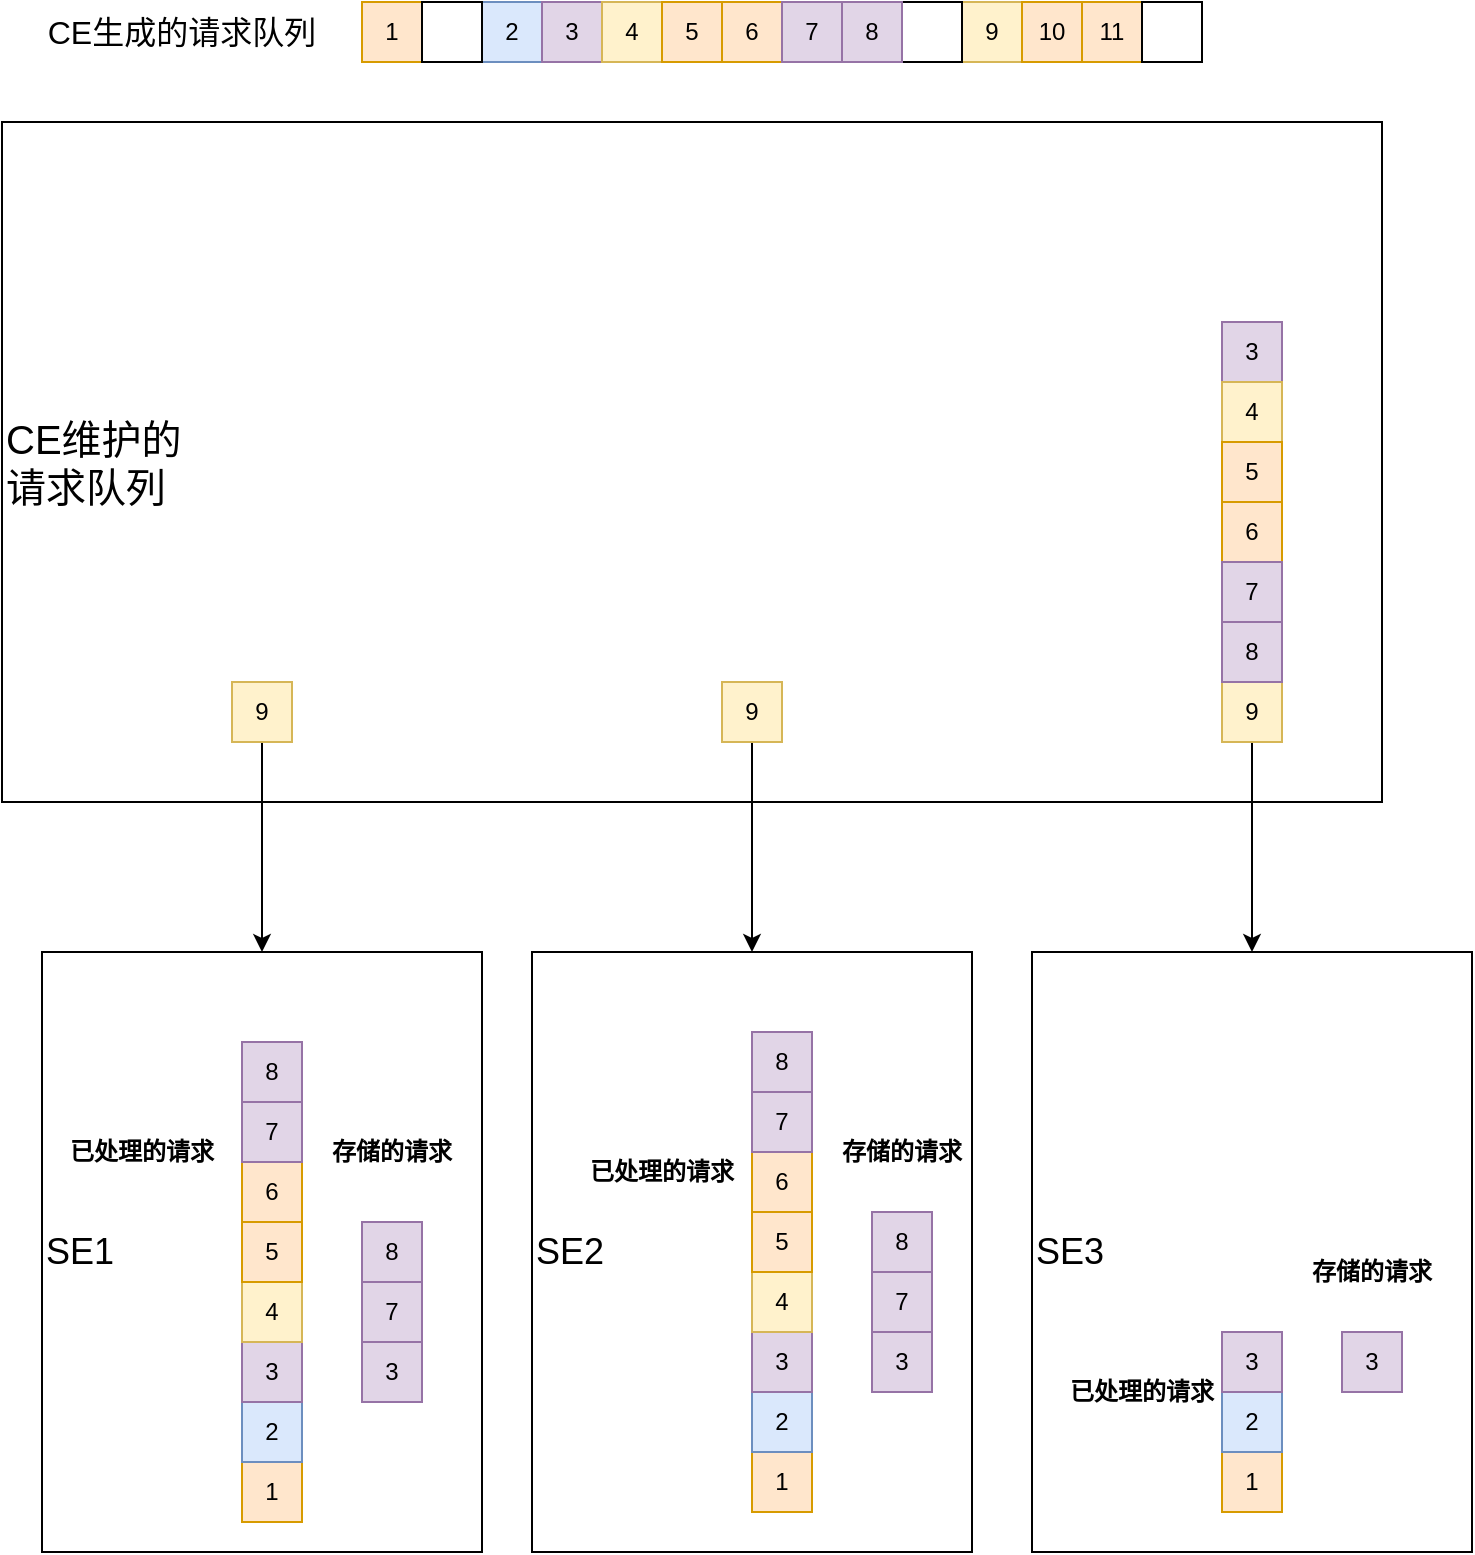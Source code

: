 <mxfile version="21.1.8" type="github">
  <diagram name="Page-1" id="ePC4llB7066OcK3Vymhm">
    <mxGraphModel dx="1050" dy="549" grid="1" gridSize="10" guides="1" tooltips="1" connect="1" arrows="1" fold="1" page="1" pageScale="1" pageWidth="850" pageHeight="1100" math="0" shadow="0">
      <root>
        <mxCell id="0" />
        <mxCell id="1" parent="0" />
        <mxCell id="N_MZvMbOPuBCRh4dBad3-1" value="1" style="rounded=0;whiteSpace=wrap;html=1;fillColor=#ffe6cc;strokeColor=#d79b00;" vertex="1" parent="1">
          <mxGeometry x="230" y="40" width="30" height="30" as="geometry" />
        </mxCell>
        <mxCell id="N_MZvMbOPuBCRh4dBad3-2" value="2" style="rounded=0;whiteSpace=wrap;html=1;fillColor=#dae8fc;strokeColor=#6c8ebf;" vertex="1" parent="1">
          <mxGeometry x="290" y="40" width="30" height="30" as="geometry" />
        </mxCell>
        <mxCell id="N_MZvMbOPuBCRh4dBad3-3" value="3" style="rounded=0;whiteSpace=wrap;html=1;fillColor=#e1d5e7;strokeColor=#9673a6;" vertex="1" parent="1">
          <mxGeometry x="320" y="40" width="30" height="30" as="geometry" />
        </mxCell>
        <mxCell id="N_MZvMbOPuBCRh4dBad3-4" value="4" style="rounded=0;whiteSpace=wrap;html=1;fillColor=#fff2cc;strokeColor=#d6b656;" vertex="1" parent="1">
          <mxGeometry x="350" y="40" width="30" height="30" as="geometry" />
        </mxCell>
        <mxCell id="N_MZvMbOPuBCRh4dBad3-5" value="5" style="rounded=0;whiteSpace=wrap;html=1;fillColor=#ffe6cc;strokeColor=#d79b00;" vertex="1" parent="1">
          <mxGeometry x="380" y="40" width="30" height="30" as="geometry" />
        </mxCell>
        <mxCell id="N_MZvMbOPuBCRh4dBad3-6" value="6" style="rounded=0;whiteSpace=wrap;html=1;fillColor=#ffe6cc;strokeColor=#d79b00;" vertex="1" parent="1">
          <mxGeometry x="410" y="40" width="30" height="30" as="geometry" />
        </mxCell>
        <mxCell id="N_MZvMbOPuBCRh4dBad3-8" value="7" style="rounded=0;whiteSpace=wrap;html=1;fillColor=#e1d5e7;strokeColor=#9673a6;" vertex="1" parent="1">
          <mxGeometry x="440" y="40" width="30" height="30" as="geometry" />
        </mxCell>
        <mxCell id="N_MZvMbOPuBCRh4dBad3-9" value="9" style="rounded=0;whiteSpace=wrap;html=1;fillColor=#fff2cc;strokeColor=#d6b656;" vertex="1" parent="1">
          <mxGeometry x="530" y="40" width="30" height="30" as="geometry" />
        </mxCell>
        <mxCell id="N_MZvMbOPuBCRh4dBad3-10" value="" style="rounded=0;whiteSpace=wrap;html=1;" vertex="1" parent="1">
          <mxGeometry x="260" y="40" width="30" height="30" as="geometry" />
        </mxCell>
        <mxCell id="N_MZvMbOPuBCRh4dBad3-11" value="" style="rounded=0;whiteSpace=wrap;html=1;" vertex="1" parent="1">
          <mxGeometry x="500" y="40" width="30" height="30" as="geometry" />
        </mxCell>
        <mxCell id="N_MZvMbOPuBCRh4dBad3-12" value="8" style="rounded=0;whiteSpace=wrap;html=1;fillColor=#e1d5e7;strokeColor=#9673a6;" vertex="1" parent="1">
          <mxGeometry x="470" y="40" width="30" height="30" as="geometry" />
        </mxCell>
        <mxCell id="N_MZvMbOPuBCRh4dBad3-14" value="&lt;font style=&quot;font-size: 16px;&quot;&gt;CE生成的请求队列&lt;/font&gt;" style="text;html=1;strokeColor=none;fillColor=none;align=center;verticalAlign=middle;whiteSpace=wrap;rounded=0;" vertex="1" parent="1">
          <mxGeometry x="60" y="40" width="160" height="30" as="geometry" />
        </mxCell>
        <mxCell id="N_MZvMbOPuBCRh4dBad3-47" value="&lt;font style=&quot;font-size: 20px;&quot;&gt;CE维护的&lt;br&gt;请求队列&lt;/font&gt;" style="text;html=1;strokeColor=default;fillColor=none;align=left;verticalAlign=middle;whiteSpace=wrap;rounded=0;" vertex="1" parent="1">
          <mxGeometry x="50" y="100" width="690" height="340" as="geometry" />
        </mxCell>
        <mxCell id="N_MZvMbOPuBCRh4dBad3-85" value="&lt;font style=&quot;font-size: 18px;&quot;&gt;SE1&lt;/font&gt;" style="text;html=1;strokeColor=default;fillColor=none;align=left;verticalAlign=middle;whiteSpace=wrap;rounded=0;" vertex="1" parent="1">
          <mxGeometry x="70" y="515" width="220" height="300" as="geometry" />
        </mxCell>
        <mxCell id="N_MZvMbOPuBCRh4dBad3-86" value="&lt;font style=&quot;font-size: 18px;&quot;&gt;SE2&lt;/font&gt;" style="text;html=1;strokeColor=default;fillColor=none;align=left;verticalAlign=middle;whiteSpace=wrap;rounded=0;" vertex="1" parent="1">
          <mxGeometry x="315" y="515" width="220" height="300" as="geometry" />
        </mxCell>
        <mxCell id="N_MZvMbOPuBCRh4dBad3-87" value="1" style="rounded=0;whiteSpace=wrap;html=1;fillColor=#ffe6cc;strokeColor=#d79b00;" vertex="1" parent="1">
          <mxGeometry x="425" y="765" width="30" height="30" as="geometry" />
        </mxCell>
        <mxCell id="N_MZvMbOPuBCRh4dBad3-88" value="2" style="rounded=0;whiteSpace=wrap;html=1;fillColor=#dae8fc;strokeColor=#6c8ebf;" vertex="1" parent="1">
          <mxGeometry x="425" y="735" width="30" height="30" as="geometry" />
        </mxCell>
        <mxCell id="N_MZvMbOPuBCRh4dBad3-89" value="3" style="rounded=0;whiteSpace=wrap;html=1;fillColor=#e1d5e7;strokeColor=#9673a6;" vertex="1" parent="1">
          <mxGeometry x="425" y="705" width="30" height="30" as="geometry" />
        </mxCell>
        <mxCell id="N_MZvMbOPuBCRh4dBad3-90" value="4" style="rounded=0;whiteSpace=wrap;html=1;fillColor=#fff2cc;strokeColor=#d6b656;" vertex="1" parent="1">
          <mxGeometry x="425" y="675" width="30" height="30" as="geometry" />
        </mxCell>
        <mxCell id="N_MZvMbOPuBCRh4dBad3-91" value="5" style="rounded=0;whiteSpace=wrap;html=1;fillColor=#ffe6cc;strokeColor=#d79b00;" vertex="1" parent="1">
          <mxGeometry x="425" y="645" width="30" height="30" as="geometry" />
        </mxCell>
        <mxCell id="N_MZvMbOPuBCRh4dBad3-92" value="6" style="rounded=0;whiteSpace=wrap;html=1;fillColor=#ffe6cc;strokeColor=#d79b00;" vertex="1" parent="1">
          <mxGeometry x="425" y="615" width="30" height="30" as="geometry" />
        </mxCell>
        <mxCell id="N_MZvMbOPuBCRh4dBad3-93" value="7" style="rounded=0;whiteSpace=wrap;html=1;fillColor=#e1d5e7;strokeColor=#9673a6;" vertex="1" parent="1">
          <mxGeometry x="425" y="585" width="30" height="30" as="geometry" />
        </mxCell>
        <mxCell id="N_MZvMbOPuBCRh4dBad3-94" value="8" style="rounded=0;whiteSpace=wrap;html=1;fillColor=#e1d5e7;strokeColor=#9673a6;" vertex="1" parent="1">
          <mxGeometry x="425" y="555" width="30" height="30" as="geometry" />
        </mxCell>
        <mxCell id="N_MZvMbOPuBCRh4dBad3-95" value="3" style="rounded=0;whiteSpace=wrap;html=1;fillColor=#e1d5e7;strokeColor=#9673a6;" vertex="1" parent="1">
          <mxGeometry x="485" y="705" width="30" height="30" as="geometry" />
        </mxCell>
        <mxCell id="N_MZvMbOPuBCRh4dBad3-96" value="7" style="rounded=0;whiteSpace=wrap;html=1;fillColor=#e1d5e7;strokeColor=#9673a6;" vertex="1" parent="1">
          <mxGeometry x="485" y="675" width="30" height="30" as="geometry" />
        </mxCell>
        <mxCell id="N_MZvMbOPuBCRh4dBad3-97" value="8" style="rounded=0;whiteSpace=wrap;html=1;fillColor=#e1d5e7;strokeColor=#9673a6;" vertex="1" parent="1">
          <mxGeometry x="485" y="645" width="30" height="30" as="geometry" />
        </mxCell>
        <mxCell id="N_MZvMbOPuBCRh4dBad3-98" value="&lt;font style=&quot;font-size: 18px;&quot;&gt;SE3&lt;/font&gt;" style="text;html=1;strokeColor=default;fillColor=none;align=left;verticalAlign=middle;whiteSpace=wrap;rounded=0;" vertex="1" parent="1">
          <mxGeometry x="565" y="515" width="220" height="300" as="geometry" />
        </mxCell>
        <mxCell id="N_MZvMbOPuBCRh4dBad3-99" value="1" style="rounded=0;whiteSpace=wrap;html=1;fillColor=#ffe6cc;strokeColor=#d79b00;" vertex="1" parent="1">
          <mxGeometry x="660" y="765" width="30" height="30" as="geometry" />
        </mxCell>
        <mxCell id="N_MZvMbOPuBCRh4dBad3-100" value="2" style="rounded=0;whiteSpace=wrap;html=1;fillColor=#dae8fc;strokeColor=#6c8ebf;" vertex="1" parent="1">
          <mxGeometry x="660" y="735" width="30" height="30" as="geometry" />
        </mxCell>
        <mxCell id="N_MZvMbOPuBCRh4dBad3-101" value="3" style="rounded=0;whiteSpace=wrap;html=1;fillColor=#e1d5e7;strokeColor=#9673a6;" vertex="1" parent="1">
          <mxGeometry x="660" y="705" width="30" height="30" as="geometry" />
        </mxCell>
        <mxCell id="N_MZvMbOPuBCRh4dBad3-107" value="3" style="rounded=0;whiteSpace=wrap;html=1;fillColor=#e1d5e7;strokeColor=#9673a6;" vertex="1" parent="1">
          <mxGeometry x="720" y="705" width="30" height="30" as="geometry" />
        </mxCell>
        <mxCell id="N_MZvMbOPuBCRh4dBad3-110" value="10" style="rounded=0;whiteSpace=wrap;html=1;fillColor=#ffe6cc;strokeColor=#d79b00;" vertex="1" parent="1">
          <mxGeometry x="560" y="40" width="30" height="30" as="geometry" />
        </mxCell>
        <mxCell id="N_MZvMbOPuBCRh4dBad3-111" value="11" style="rounded=0;whiteSpace=wrap;html=1;fillColor=#ffe6cc;strokeColor=#d79b00;" vertex="1" parent="1">
          <mxGeometry x="590" y="40" width="30" height="30" as="geometry" />
        </mxCell>
        <mxCell id="N_MZvMbOPuBCRh4dBad3-112" value="" style="rounded=0;whiteSpace=wrap;html=1;" vertex="1" parent="1">
          <mxGeometry x="620" y="40" width="30" height="30" as="geometry" />
        </mxCell>
        <mxCell id="N_MZvMbOPuBCRh4dBad3-117" value="&lt;b style=&quot;border-color: var(--border-color);&quot;&gt;已处理的请求&lt;/b&gt;" style="text;html=1;strokeColor=none;fillColor=none;align=center;verticalAlign=middle;whiteSpace=wrap;rounded=0;" vertex="1" parent="1">
          <mxGeometry x="80" y="600" width="80" height="30" as="geometry" />
        </mxCell>
        <mxCell id="N_MZvMbOPuBCRh4dBad3-118" value="&lt;b style=&quot;border-color: var(--border-color);&quot;&gt;存储的请求&lt;/b&gt;" style="text;html=1;strokeColor=none;fillColor=none;align=center;verticalAlign=middle;whiteSpace=wrap;rounded=0;" vertex="1" parent="1">
          <mxGeometry x="205" y="600" width="80" height="30" as="geometry" />
        </mxCell>
        <mxCell id="N_MZvMbOPuBCRh4dBad3-119" value="&lt;b style=&quot;border-color: var(--border-color);&quot;&gt;已处理的请求&lt;/b&gt;" style="text;html=1;strokeColor=none;fillColor=none;align=center;verticalAlign=middle;whiteSpace=wrap;rounded=0;" vertex="1" parent="1">
          <mxGeometry x="580" y="720" width="80" height="30" as="geometry" />
        </mxCell>
        <mxCell id="N_MZvMbOPuBCRh4dBad3-120" value="&lt;b style=&quot;border-color: var(--border-color);&quot;&gt;存储的请求&lt;/b&gt;" style="text;html=1;strokeColor=none;fillColor=none;align=center;verticalAlign=middle;whiteSpace=wrap;rounded=0;" vertex="1" parent="1">
          <mxGeometry x="460" y="600" width="80" height="30" as="geometry" />
        </mxCell>
        <mxCell id="N_MZvMbOPuBCRh4dBad3-122" value="&lt;b style=&quot;border-color: var(--border-color);&quot;&gt;已处理的请求&lt;/b&gt;" style="text;html=1;strokeColor=none;fillColor=none;align=center;verticalAlign=middle;whiteSpace=wrap;rounded=0;" vertex="1" parent="1">
          <mxGeometry x="340" y="610" width="80" height="30" as="geometry" />
        </mxCell>
        <mxCell id="N_MZvMbOPuBCRh4dBad3-123" value="&lt;b style=&quot;border-color: var(--border-color);&quot;&gt;存储的请求&lt;/b&gt;" style="text;html=1;strokeColor=none;fillColor=none;align=center;verticalAlign=middle;whiteSpace=wrap;rounded=0;" vertex="1" parent="1">
          <mxGeometry x="695" y="660" width="80" height="30" as="geometry" />
        </mxCell>
        <mxCell id="N_MZvMbOPuBCRh4dBad3-49" value="图层1" style="" parent="0" />
        <mxCell id="N_MZvMbOPuBCRh4dBad3-50" value="1" style="rounded=0;whiteSpace=wrap;html=1;fillColor=#ffe6cc;strokeColor=#d79b00;" vertex="1" parent="N_MZvMbOPuBCRh4dBad3-49">
          <mxGeometry x="170" y="770" width="30" height="30" as="geometry" />
        </mxCell>
        <mxCell id="N_MZvMbOPuBCRh4dBad3-51" value="2" style="rounded=0;whiteSpace=wrap;html=1;fillColor=#dae8fc;strokeColor=#6c8ebf;" vertex="1" parent="N_MZvMbOPuBCRh4dBad3-49">
          <mxGeometry x="170" y="740" width="30" height="30" as="geometry" />
        </mxCell>
        <mxCell id="N_MZvMbOPuBCRh4dBad3-52" value="3" style="rounded=0;whiteSpace=wrap;html=1;fillColor=#e1d5e7;strokeColor=#9673a6;" vertex="1" parent="N_MZvMbOPuBCRh4dBad3-49">
          <mxGeometry x="170" y="710" width="30" height="30" as="geometry" />
        </mxCell>
        <mxCell id="N_MZvMbOPuBCRh4dBad3-53" value="4" style="rounded=0;whiteSpace=wrap;html=1;fillColor=#fff2cc;strokeColor=#d6b656;" vertex="1" parent="N_MZvMbOPuBCRh4dBad3-49">
          <mxGeometry x="170" y="680" width="30" height="30" as="geometry" />
        </mxCell>
        <mxCell id="N_MZvMbOPuBCRh4dBad3-54" value="5" style="rounded=0;whiteSpace=wrap;html=1;fillColor=#ffe6cc;strokeColor=#d79b00;" vertex="1" parent="N_MZvMbOPuBCRh4dBad3-49">
          <mxGeometry x="170" y="650" width="30" height="30" as="geometry" />
        </mxCell>
        <mxCell id="N_MZvMbOPuBCRh4dBad3-55" value="6" style="rounded=0;whiteSpace=wrap;html=1;fillColor=#ffe6cc;strokeColor=#d79b00;" vertex="1" parent="N_MZvMbOPuBCRh4dBad3-49">
          <mxGeometry x="170" y="620" width="30" height="30" as="geometry" />
        </mxCell>
        <mxCell id="N_MZvMbOPuBCRh4dBad3-56" value="7" style="rounded=0;whiteSpace=wrap;html=1;fillColor=#e1d5e7;strokeColor=#9673a6;" vertex="1" parent="N_MZvMbOPuBCRh4dBad3-49">
          <mxGeometry x="170" y="590" width="30" height="30" as="geometry" />
        </mxCell>
        <mxCell id="N_MZvMbOPuBCRh4dBad3-113" value="" style="edgeStyle=orthogonalEdgeStyle;rounded=0;orthogonalLoop=1;jettySize=auto;html=1;entryX=0.5;entryY=0;entryDx=0;entryDy=0;" edge="1" parent="N_MZvMbOPuBCRh4dBad3-49" source="N_MZvMbOPuBCRh4dBad3-57" target="N_MZvMbOPuBCRh4dBad3-85">
          <mxGeometry relative="1" as="geometry" />
        </mxCell>
        <mxCell id="N_MZvMbOPuBCRh4dBad3-57" value="9" style="rounded=0;whiteSpace=wrap;html=1;fillColor=#fff2cc;strokeColor=#d6b656;" vertex="1" parent="N_MZvMbOPuBCRh4dBad3-49">
          <mxGeometry x="165" y="380" width="30" height="30" as="geometry" />
        </mxCell>
        <mxCell id="N_MZvMbOPuBCRh4dBad3-58" value="8" style="rounded=0;whiteSpace=wrap;html=1;fillColor=#e1d5e7;strokeColor=#9673a6;" vertex="1" parent="N_MZvMbOPuBCRh4dBad3-49">
          <mxGeometry x="170" y="560" width="30" height="30" as="geometry" />
        </mxCell>
        <mxCell id="N_MZvMbOPuBCRh4dBad3-114" value="" style="edgeStyle=orthogonalEdgeStyle;rounded=0;orthogonalLoop=1;jettySize=auto;html=1;entryX=0.5;entryY=0;entryDx=0;entryDy=0;" edge="1" parent="N_MZvMbOPuBCRh4dBad3-49" source="N_MZvMbOPuBCRh4dBad3-66" target="N_MZvMbOPuBCRh4dBad3-86">
          <mxGeometry relative="1" as="geometry" />
        </mxCell>
        <mxCell id="N_MZvMbOPuBCRh4dBad3-66" value="9" style="rounded=0;whiteSpace=wrap;html=1;fillColor=#fff2cc;strokeColor=#d6b656;" vertex="1" parent="N_MZvMbOPuBCRh4dBad3-49">
          <mxGeometry x="410" y="380" width="30" height="30" as="geometry" />
        </mxCell>
        <mxCell id="N_MZvMbOPuBCRh4dBad3-70" value="3" style="rounded=0;whiteSpace=wrap;html=1;fillColor=#e1d5e7;strokeColor=#9673a6;" vertex="1" parent="N_MZvMbOPuBCRh4dBad3-49">
          <mxGeometry x="660" y="200" width="30" height="30" as="geometry" />
        </mxCell>
        <mxCell id="N_MZvMbOPuBCRh4dBad3-71" value="4" style="rounded=0;whiteSpace=wrap;html=1;fillColor=#fff2cc;strokeColor=#d6b656;" vertex="1" parent="N_MZvMbOPuBCRh4dBad3-49">
          <mxGeometry x="660" y="230" width="30" height="30" as="geometry" />
        </mxCell>
        <mxCell id="N_MZvMbOPuBCRh4dBad3-72" value="5" style="rounded=0;whiteSpace=wrap;html=1;fillColor=#ffe6cc;strokeColor=#d79b00;" vertex="1" parent="N_MZvMbOPuBCRh4dBad3-49">
          <mxGeometry x="660" y="260" width="30" height="30" as="geometry" />
        </mxCell>
        <mxCell id="N_MZvMbOPuBCRh4dBad3-73" value="6" style="rounded=0;whiteSpace=wrap;html=1;fillColor=#ffe6cc;strokeColor=#d79b00;" vertex="1" parent="N_MZvMbOPuBCRh4dBad3-49">
          <mxGeometry x="660" y="290" width="30" height="30" as="geometry" />
        </mxCell>
        <mxCell id="N_MZvMbOPuBCRh4dBad3-74" value="7" style="rounded=0;whiteSpace=wrap;html=1;fillColor=#e1d5e7;strokeColor=#9673a6;" vertex="1" parent="N_MZvMbOPuBCRh4dBad3-49">
          <mxGeometry x="660" y="320" width="30" height="30" as="geometry" />
        </mxCell>
        <mxCell id="N_MZvMbOPuBCRh4dBad3-115" value="" style="edgeStyle=orthogonalEdgeStyle;rounded=0;orthogonalLoop=1;jettySize=auto;html=1;entryX=0.5;entryY=0;entryDx=0;entryDy=0;" edge="1" parent="N_MZvMbOPuBCRh4dBad3-49" source="N_MZvMbOPuBCRh4dBad3-75" target="N_MZvMbOPuBCRh4dBad3-98">
          <mxGeometry relative="1" as="geometry">
            <mxPoint x="675" y="555" as="targetPoint" />
          </mxGeometry>
        </mxCell>
        <mxCell id="N_MZvMbOPuBCRh4dBad3-75" value="9" style="rounded=0;whiteSpace=wrap;html=1;fillColor=#fff2cc;strokeColor=#d6b656;" vertex="1" parent="N_MZvMbOPuBCRh4dBad3-49">
          <mxGeometry x="660" y="380" width="30" height="30" as="geometry" />
        </mxCell>
        <mxCell id="N_MZvMbOPuBCRh4dBad3-76" value="8" style="rounded=0;whiteSpace=wrap;html=1;fillColor=#e1d5e7;strokeColor=#9673a6;" vertex="1" parent="N_MZvMbOPuBCRh4dBad3-49">
          <mxGeometry x="660" y="350" width="30" height="30" as="geometry" />
        </mxCell>
        <mxCell id="N_MZvMbOPuBCRh4dBad3-48" value="图层2" style="" parent="0" />
        <mxCell id="N_MZvMbOPuBCRh4dBad3-80" value="3" style="rounded=0;whiteSpace=wrap;html=1;fillColor=#e1d5e7;strokeColor=#9673a6;" vertex="1" parent="N_MZvMbOPuBCRh4dBad3-48">
          <mxGeometry x="230" y="710" width="30" height="30" as="geometry" />
        </mxCell>
        <mxCell id="N_MZvMbOPuBCRh4dBad3-81" value="7" style="rounded=0;whiteSpace=wrap;html=1;fillColor=#e1d5e7;strokeColor=#9673a6;" vertex="1" parent="N_MZvMbOPuBCRh4dBad3-48">
          <mxGeometry x="230" y="680" width="30" height="30" as="geometry" />
        </mxCell>
        <mxCell id="N_MZvMbOPuBCRh4dBad3-82" value="8" style="rounded=0;whiteSpace=wrap;html=1;fillColor=#e1d5e7;strokeColor=#9673a6;" vertex="1" parent="N_MZvMbOPuBCRh4dBad3-48">
          <mxGeometry x="230" y="650" width="30" height="30" as="geometry" />
        </mxCell>
      </root>
    </mxGraphModel>
  </diagram>
</mxfile>
